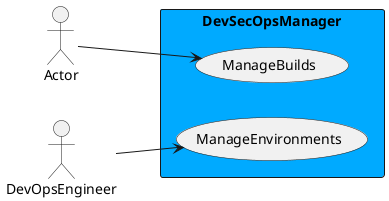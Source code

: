 @startuml

left to right direction
Actor "Actor" as Actor
Actor "DevOpsEngineer" as DevOpsEngineer


rectangle "DevSecOpsManager" #00aaff {
usecase "ManageBuilds" as ManageBuilds
    Actor --> ManageBuilds
    usecase "ManageEnvironments" as ManageEnvironments
    DevOpsEngineer --> ManageEnvironments
    }


@enduml
